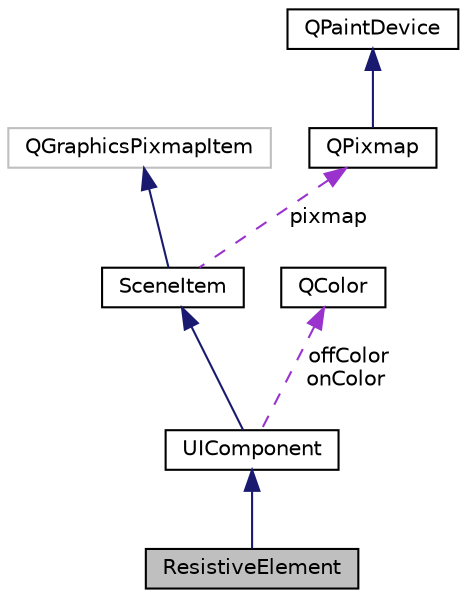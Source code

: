 digraph "ResistiveElement"
{
 // LATEX_PDF_SIZE
  edge [fontname="Helvetica",fontsize="10",labelfontname="Helvetica",labelfontsize="10"];
  node [fontname="Helvetica",fontsize="10",shape=record];
  Node1 [label="ResistiveElement",height=0.2,width=0.4,color="black", fillcolor="grey75", style="filled", fontcolor="black",tooltip="Parent class of anything with a resistance (Resistor, Switch, Wire)."];
  Node2 -> Node1 [dir="back",color="midnightblue",fontsize="10",style="solid",fontname="Helvetica"];
  Node2 [label="UIComponent",height=0.2,width=0.4,color="black", fillcolor="white", style="filled",URL="$classUIComponent.html",tooltip="SceneItem derivative that has information about generic component info such as nodes and arrow connec..."];
  Node3 -> Node2 [dir="back",color="midnightblue",fontsize="10",style="solid",fontname="Helvetica"];
  Node3 [label="SceneItem",height=0.2,width=0.4,color="black", fillcolor="white", style="filled",URL="$classSceneItem.html",tooltip="An image on the Scene."];
  Node4 -> Node3 [dir="back",color="midnightblue",fontsize="10",style="solid",fontname="Helvetica"];
  Node4 [label="QGraphicsPixmapItem",height=0.2,width=0.4,color="grey75", fillcolor="white", style="filled",tooltip=" "];
  Node5 -> Node3 [dir="back",color="darkorchid3",fontsize="10",style="dashed",label=" pixmap" ,fontname="Helvetica"];
  Node5 [label="QPixmap",height=0.2,width=0.4,color="black", fillcolor="white", style="filled",URL="/home/rhys/scripts/CircuitTester/docs/tagfiles/qtgui.tags$qpixmap.html",tooltip=" "];
  Node6 -> Node5 [dir="back",color="midnightblue",fontsize="10",style="solid",fontname="Helvetica"];
  Node6 [label="QPaintDevice",height=0.2,width=0.4,color="black", fillcolor="white", style="filled",URL="/home/rhys/scripts/CircuitTester/docs/tagfiles/qtgui.tags$qpaintdevice.html",tooltip=" "];
  Node7 -> Node2 [dir="back",color="darkorchid3",fontsize="10",style="dashed",label=" offColor\nonColor" ,fontname="Helvetica"];
  Node7 [label="QColor",height=0.2,width=0.4,color="black", fillcolor="white", style="filled",URL="/home/rhys/scripts/CircuitTester/docs/tagfiles/qtgui.tags$qcolor.html",tooltip=" "];
}
